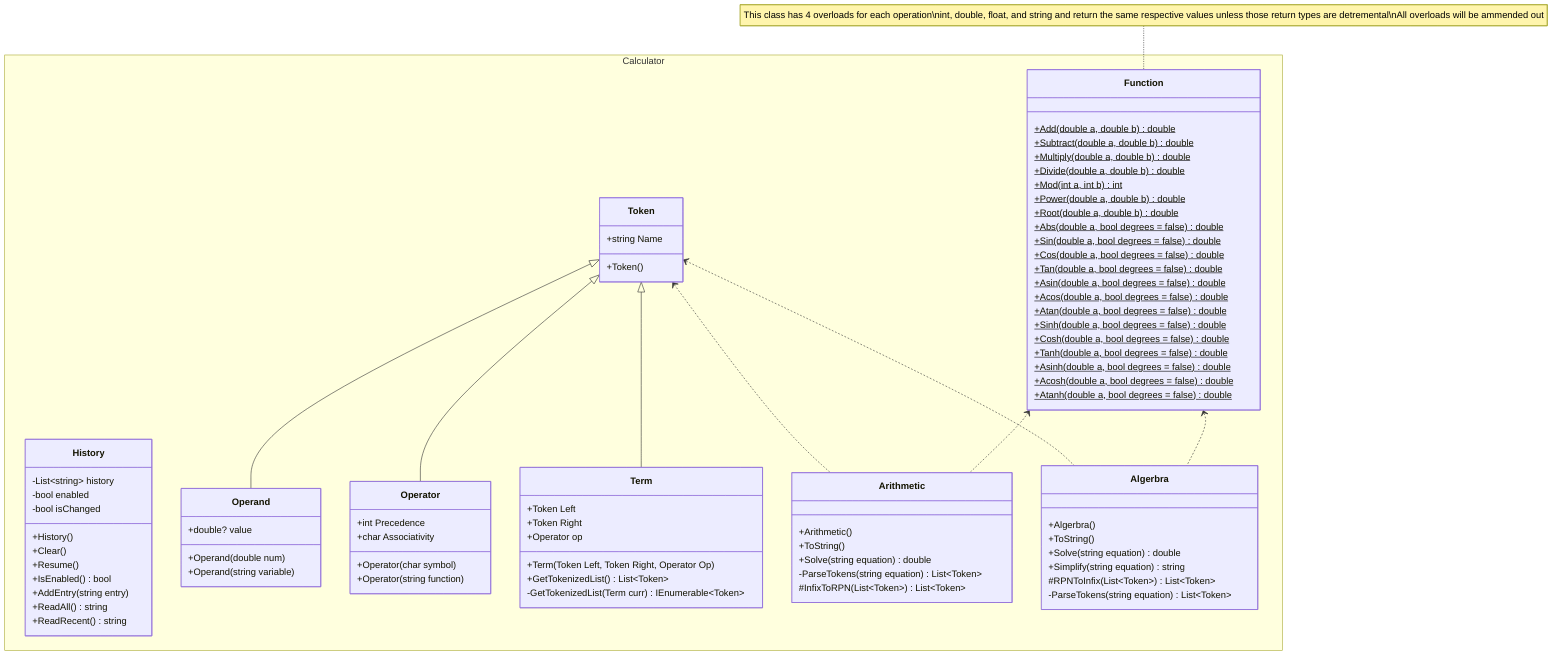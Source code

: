 ﻿classDiagram

namespace Calculator {

    class Function {
        +Add(double a, double b)$ double
        +Subtract(double a, double b)$ double
        +Multiply(double a, double b)$ double
        +Divide(double a, double b)$ double
        +Mod(int a, int b)$ int
        +Power(double a, double b)$ double
        +Root(double a, double b)$ double
        +Abs(double a, bool degrees = false)$ double
        +Sin(double a, bool degrees = false)$ double
        +Cos(double a, bool degrees = false)$ double
        +Tan(double a, bool degrees = false)$ double
        +Asin(double a, bool degrees = false)$ double
        +Acos(double a, bool degrees = false)$ double
        +Atan(double a, bool degrees = false)$ double
        +Sinh(double a, bool degrees = false)$ double
        +Cosh(double a, bool degrees = false)$ double
        +Tanh(double a, bool degrees = false)$ double
        +Asinh(double a, bool degrees = false)$ double
        +Acosh(double a, bool degrees = false)$ double
        +Atanh(double a, bool degrees = false)$ double
    }
	
    class History{
        -List~string~ history
        -bool enabled
        -bool isChanged
        +History()
        +Clear()
        +Resume()
        +IsEnabled() bool
        +AddEntry(string entry)
        +ReadAll() string
        +ReadRecent() string
    }

    class Token{
        +string Name
        +Token()
    }

    class Operand{
        +double? value
        +Operand(double num)
        +Operand(string variable)
    }

    class Operator{
        +int Precedence
        +char Associativity
        +Operator(char symbol)
        +Operator(string function)
    }

    class Term{
        +Token Left
        +Token Right
        +Operator op

        +Term(Token Left, Token Right, Operator Op)
        +GetTokenizedList() List~Token~
        -GetTokenizedList(Term curr) IEnumerable~Token~
    }

    class Arithmetic{
        +Arithmetic()
        +ToString()
        +Solve(string equation) double
        -ParseTokens(string equation) List~Token~
        #InfixToRPN(List~Token~) List~Token~
    }

    class Algerbra{
        +Algerbra()
        +ToString()
        +Solve(string equation) double
        +Simplify(string equation) string
        #RPNToInfix(List~Token~) List~Token~
        -ParseTokens(string equation) List~Token~
    }   

}
Token <|-- Operand
Token <|-- Operator
Token <|-- Term
Token <.. Arithmetic
Token <.. Algerbra
Function <.. Arithmetic
Function <.. Algerbra

note for Function "This class has 4 overloads for each operation\nint, double, float, and string and return the same respective values unless those return types are detremental\nAll overloads will be ammended out"